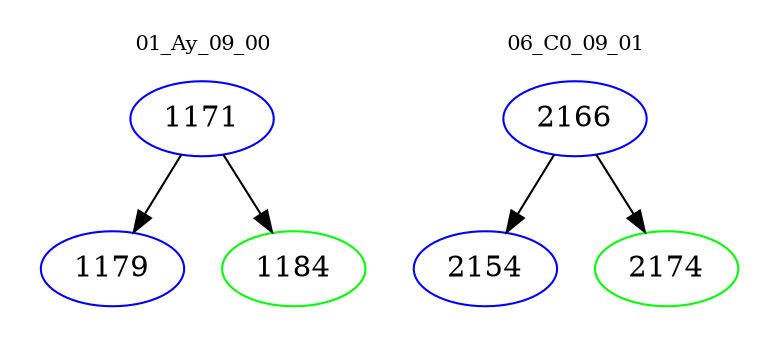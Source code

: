 digraph{
subgraph cluster_0 {
color = white
label = "01_Ay_09_00";
fontsize=10;
T0_1171 [label="1171", color="blue"]
T0_1171 -> T0_1179 [color="black"]
T0_1179 [label="1179", color="blue"]
T0_1171 -> T0_1184 [color="black"]
T0_1184 [label="1184", color="green"]
}
subgraph cluster_1 {
color = white
label = "06_C0_09_01";
fontsize=10;
T1_2166 [label="2166", color="blue"]
T1_2166 -> T1_2154 [color="black"]
T1_2154 [label="2154", color="blue"]
T1_2166 -> T1_2174 [color="black"]
T1_2174 [label="2174", color="green"]
}
}
